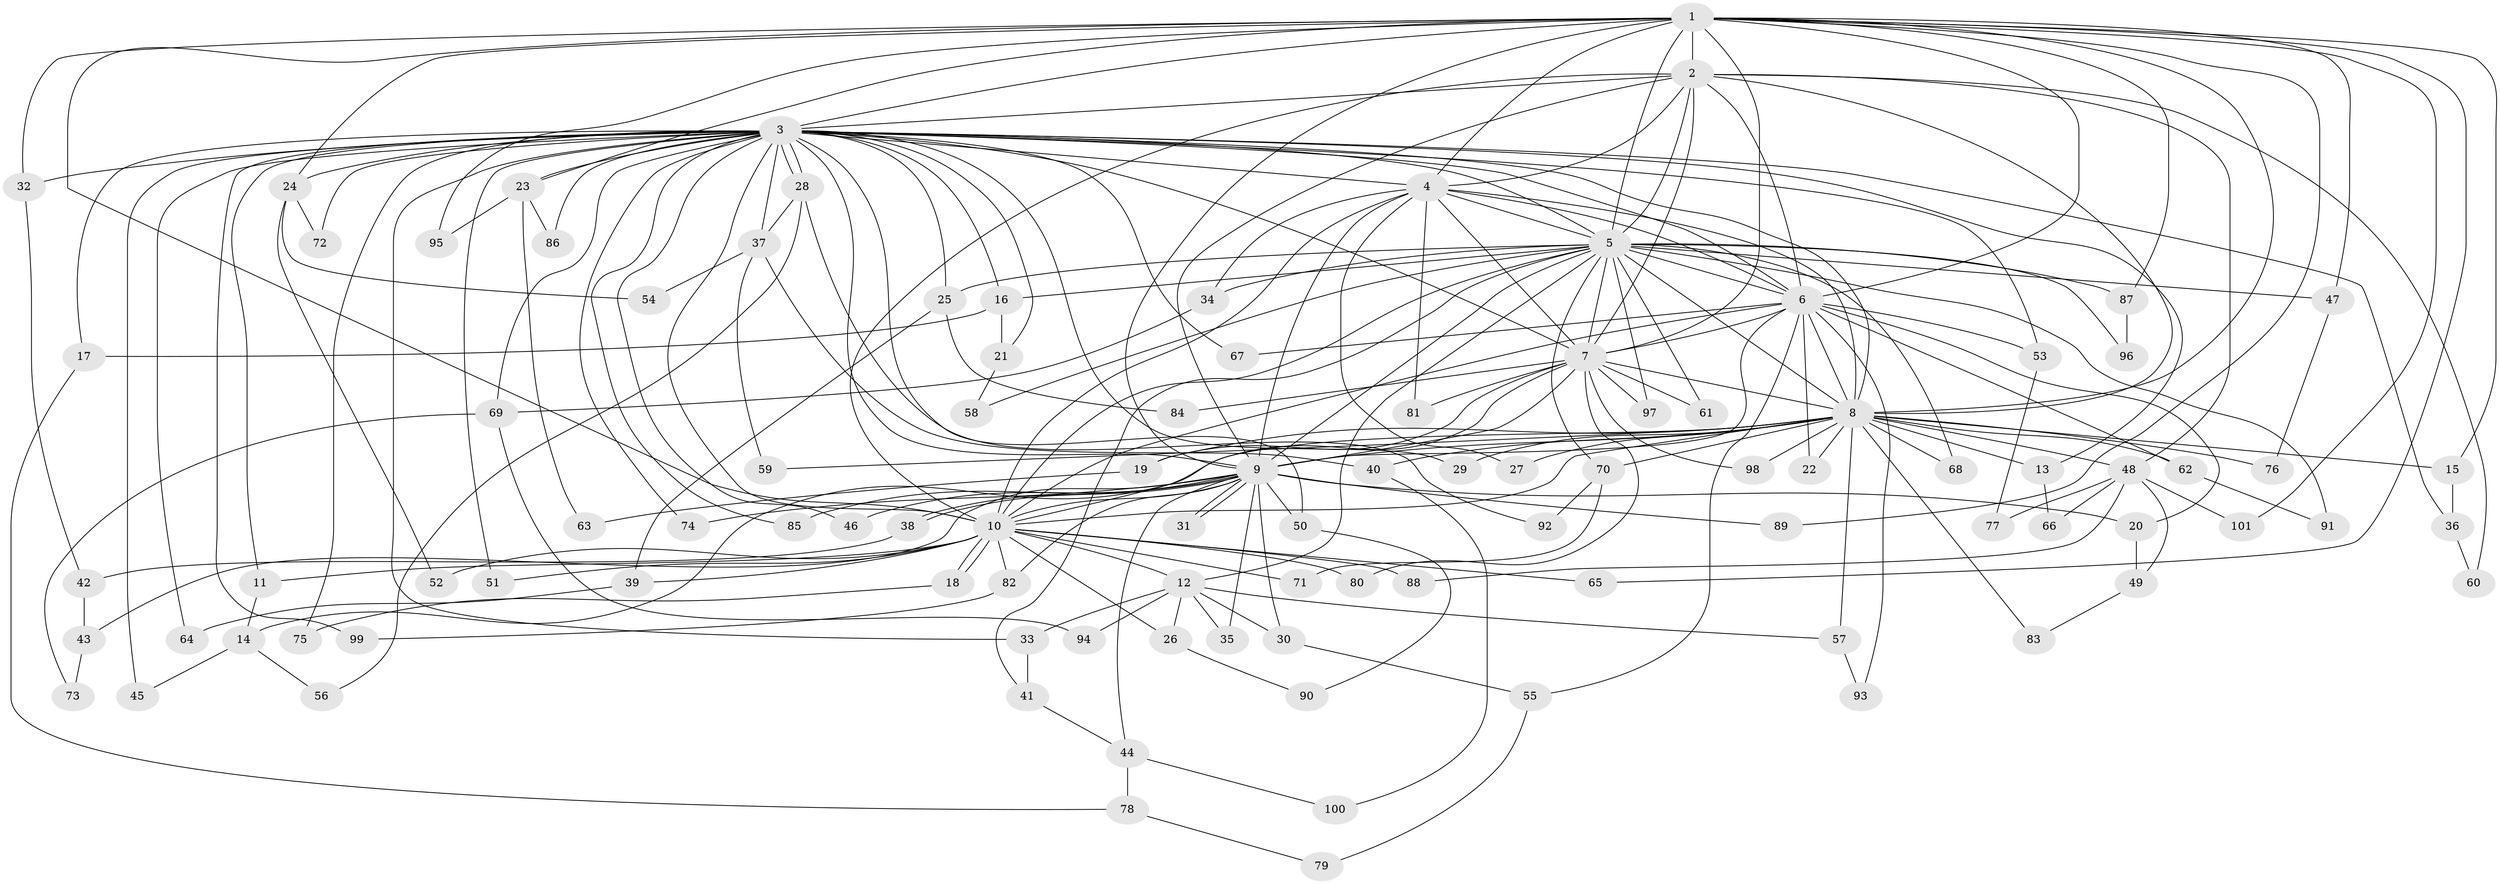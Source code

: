 // Generated by graph-tools (version 1.1) at 2025/44/03/09/25 04:44:10]
// undirected, 101 vertices, 227 edges
graph export_dot {
graph [start="1"]
  node [color=gray90,style=filled];
  1;
  2;
  3;
  4;
  5;
  6;
  7;
  8;
  9;
  10;
  11;
  12;
  13;
  14;
  15;
  16;
  17;
  18;
  19;
  20;
  21;
  22;
  23;
  24;
  25;
  26;
  27;
  28;
  29;
  30;
  31;
  32;
  33;
  34;
  35;
  36;
  37;
  38;
  39;
  40;
  41;
  42;
  43;
  44;
  45;
  46;
  47;
  48;
  49;
  50;
  51;
  52;
  53;
  54;
  55;
  56;
  57;
  58;
  59;
  60;
  61;
  62;
  63;
  64;
  65;
  66;
  67;
  68;
  69;
  70;
  71;
  72;
  73;
  74;
  75;
  76;
  77;
  78;
  79;
  80;
  81;
  82;
  83;
  84;
  85;
  86;
  87;
  88;
  89;
  90;
  91;
  92;
  93;
  94;
  95;
  96;
  97;
  98;
  99;
  100;
  101;
  1 -- 2;
  1 -- 3;
  1 -- 4;
  1 -- 5;
  1 -- 6;
  1 -- 7;
  1 -- 8;
  1 -- 9;
  1 -- 10;
  1 -- 15;
  1 -- 23;
  1 -- 24;
  1 -- 32;
  1 -- 47;
  1 -- 65;
  1 -- 87;
  1 -- 89;
  1 -- 95;
  1 -- 101;
  2 -- 3;
  2 -- 4;
  2 -- 5;
  2 -- 6;
  2 -- 7;
  2 -- 8;
  2 -- 9;
  2 -- 10;
  2 -- 48;
  2 -- 60;
  3 -- 4;
  3 -- 5;
  3 -- 6;
  3 -- 7;
  3 -- 8;
  3 -- 9;
  3 -- 10;
  3 -- 11;
  3 -- 13;
  3 -- 16;
  3 -- 17;
  3 -- 21;
  3 -- 23;
  3 -- 24;
  3 -- 25;
  3 -- 28;
  3 -- 28;
  3 -- 29;
  3 -- 32;
  3 -- 33;
  3 -- 36;
  3 -- 37;
  3 -- 45;
  3 -- 46;
  3 -- 50;
  3 -- 51;
  3 -- 53;
  3 -- 64;
  3 -- 67;
  3 -- 69;
  3 -- 72;
  3 -- 74;
  3 -- 75;
  3 -- 85;
  3 -- 86;
  3 -- 99;
  4 -- 5;
  4 -- 6;
  4 -- 7;
  4 -- 8;
  4 -- 9;
  4 -- 10;
  4 -- 27;
  4 -- 34;
  4 -- 81;
  5 -- 6;
  5 -- 7;
  5 -- 8;
  5 -- 9;
  5 -- 10;
  5 -- 12;
  5 -- 16;
  5 -- 25;
  5 -- 34;
  5 -- 41;
  5 -- 47;
  5 -- 58;
  5 -- 61;
  5 -- 68;
  5 -- 70;
  5 -- 87;
  5 -- 91;
  5 -- 96;
  5 -- 97;
  6 -- 7;
  6 -- 8;
  6 -- 9;
  6 -- 10;
  6 -- 20;
  6 -- 22;
  6 -- 53;
  6 -- 55;
  6 -- 62;
  6 -- 67;
  6 -- 93;
  7 -- 8;
  7 -- 9;
  7 -- 10;
  7 -- 19;
  7 -- 61;
  7 -- 80;
  7 -- 81;
  7 -- 84;
  7 -- 97;
  7 -- 98;
  8 -- 9;
  8 -- 10;
  8 -- 13;
  8 -- 14;
  8 -- 15;
  8 -- 19;
  8 -- 22;
  8 -- 27;
  8 -- 29;
  8 -- 40;
  8 -- 48;
  8 -- 57;
  8 -- 59;
  8 -- 62;
  8 -- 68;
  8 -- 70;
  8 -- 76;
  8 -- 83;
  8 -- 98;
  9 -- 10;
  9 -- 20;
  9 -- 30;
  9 -- 31;
  9 -- 31;
  9 -- 35;
  9 -- 38;
  9 -- 38;
  9 -- 43;
  9 -- 44;
  9 -- 46;
  9 -- 50;
  9 -- 74;
  9 -- 82;
  9 -- 85;
  9 -- 89;
  10 -- 11;
  10 -- 12;
  10 -- 18;
  10 -- 18;
  10 -- 26;
  10 -- 39;
  10 -- 51;
  10 -- 52;
  10 -- 65;
  10 -- 71;
  10 -- 80;
  10 -- 82;
  10 -- 88;
  11 -- 14;
  12 -- 26;
  12 -- 30;
  12 -- 33;
  12 -- 35;
  12 -- 57;
  12 -- 94;
  13 -- 66;
  14 -- 45;
  14 -- 56;
  15 -- 36;
  16 -- 17;
  16 -- 21;
  17 -- 78;
  18 -- 75;
  19 -- 63;
  20 -- 49;
  21 -- 58;
  23 -- 63;
  23 -- 86;
  23 -- 95;
  24 -- 52;
  24 -- 54;
  24 -- 72;
  25 -- 39;
  25 -- 84;
  26 -- 90;
  28 -- 37;
  28 -- 56;
  28 -- 92;
  30 -- 55;
  32 -- 42;
  33 -- 41;
  34 -- 69;
  36 -- 60;
  37 -- 40;
  37 -- 54;
  37 -- 59;
  38 -- 42;
  39 -- 64;
  40 -- 100;
  41 -- 44;
  42 -- 43;
  43 -- 73;
  44 -- 78;
  44 -- 100;
  47 -- 76;
  48 -- 49;
  48 -- 66;
  48 -- 77;
  48 -- 88;
  48 -- 101;
  49 -- 83;
  50 -- 90;
  53 -- 77;
  55 -- 79;
  57 -- 93;
  62 -- 91;
  69 -- 73;
  69 -- 94;
  70 -- 71;
  70 -- 92;
  78 -- 79;
  82 -- 99;
  87 -- 96;
}
